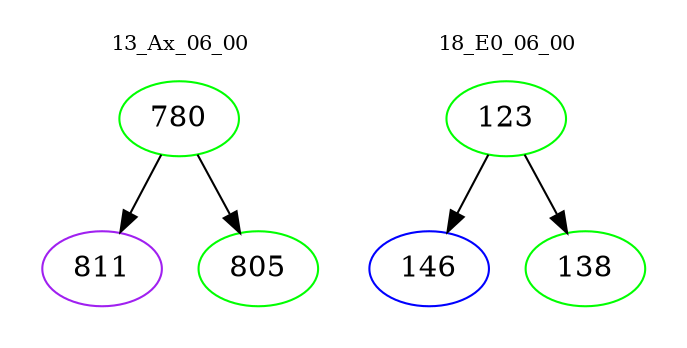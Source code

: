 digraph{
subgraph cluster_0 {
color = white
label = "13_Ax_06_00";
fontsize=10;
T0_780 [label="780", color="green"]
T0_780 -> T0_811 [color="black"]
T0_811 [label="811", color="purple"]
T0_780 -> T0_805 [color="black"]
T0_805 [label="805", color="green"]
}
subgraph cluster_1 {
color = white
label = "18_E0_06_00";
fontsize=10;
T1_123 [label="123", color="green"]
T1_123 -> T1_146 [color="black"]
T1_146 [label="146", color="blue"]
T1_123 -> T1_138 [color="black"]
T1_138 [label="138", color="green"]
}
}

